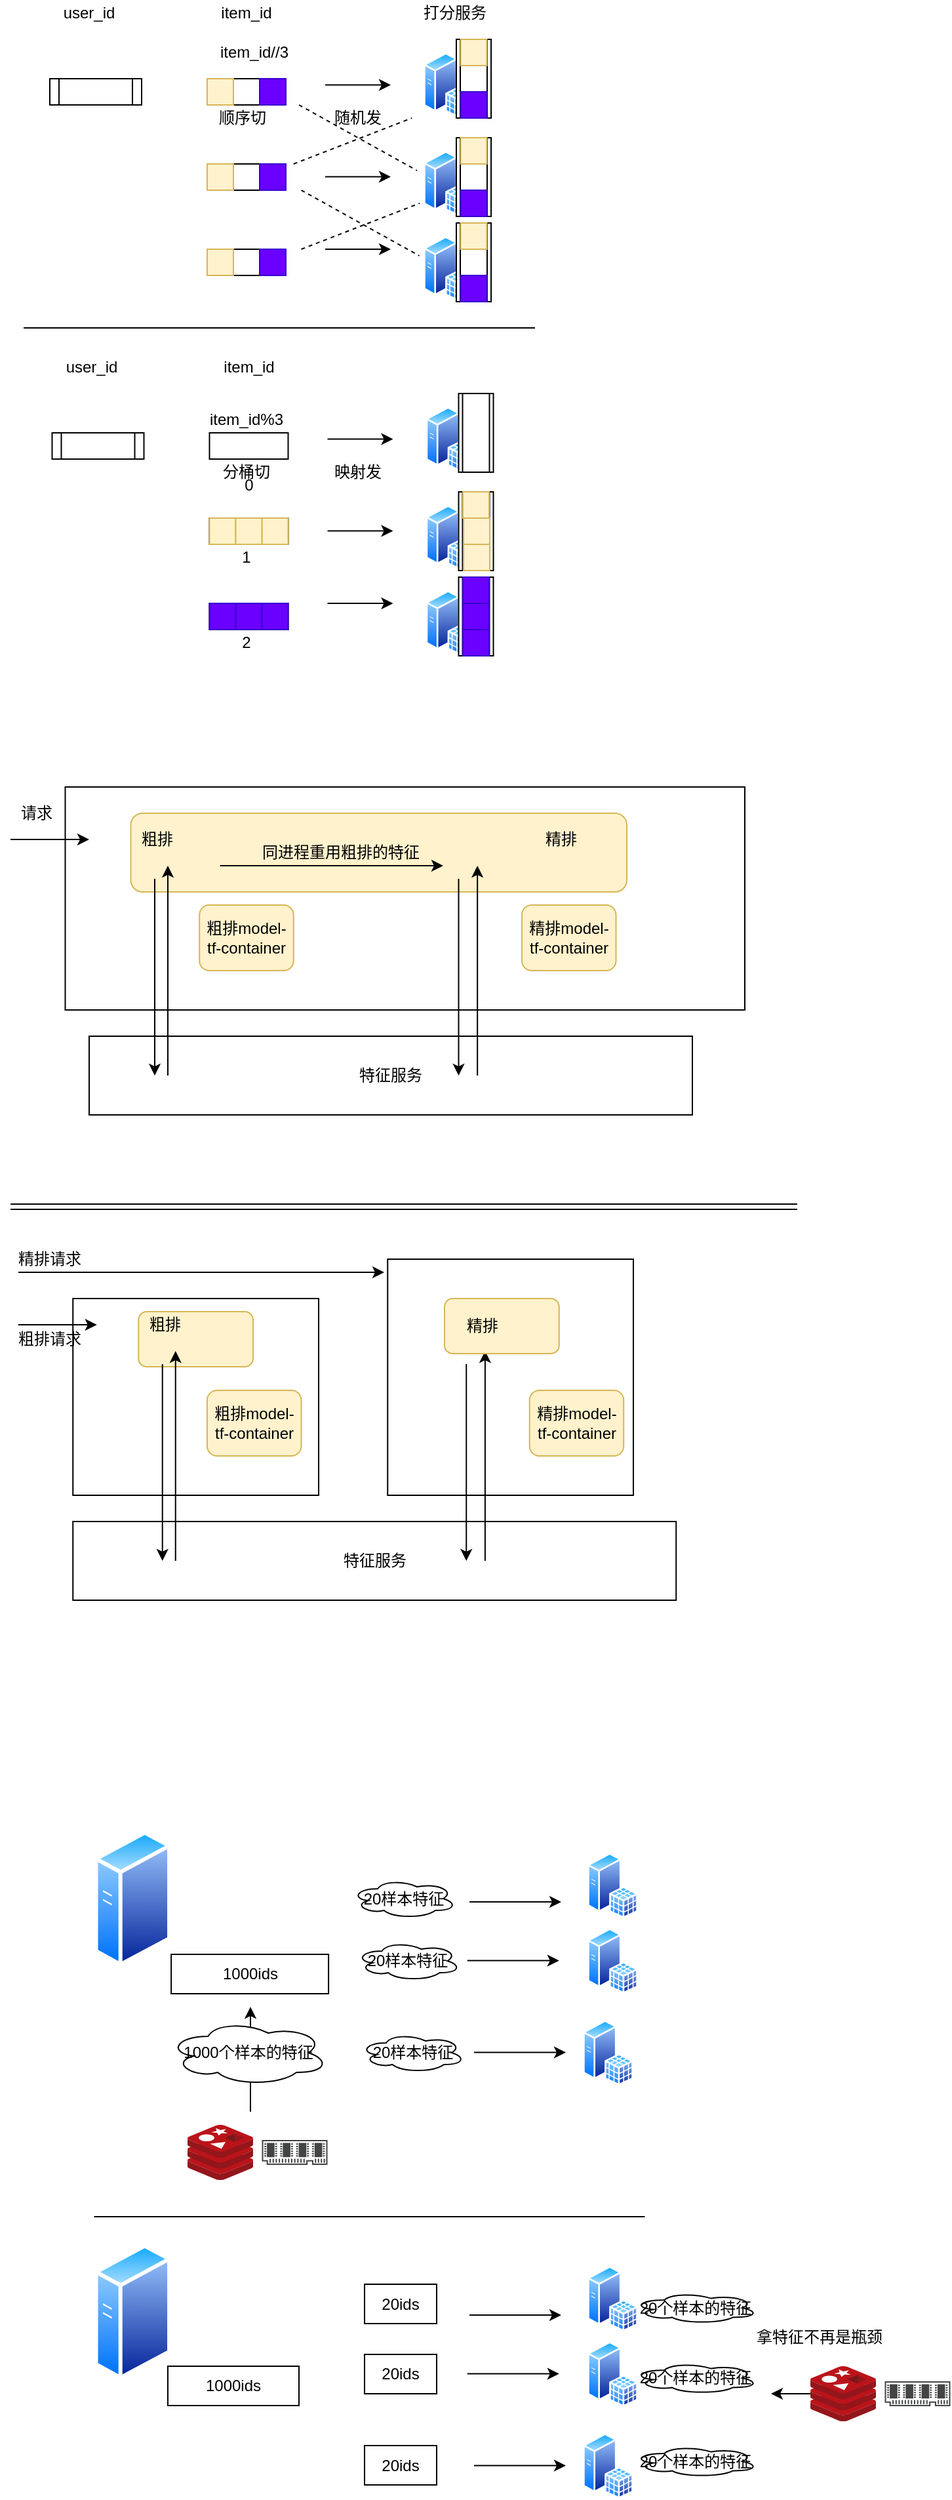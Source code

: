 <mxfile version="15.3.1" type="github">
  <diagram id="6I-_0hL8RAegdWVOUvlS" name="Page-1">
    <mxGraphModel dx="2015" dy="592" grid="1" gridSize="10" guides="1" tooltips="1" connect="1" arrows="1" fold="1" page="1" pageScale="1" pageWidth="827" pageHeight="1169" math="0" shadow="0">
      <root>
        <mxCell id="0" />
        <mxCell id="1" parent="0" />
        <mxCell id="5WsvQ7sy_qh80QngVMl6-118" value="" style="rounded=0;whiteSpace=wrap;html=1;" vertex="1" parent="1">
          <mxGeometry x="287.62" y="980" width="187.38" height="180" as="geometry" />
        </mxCell>
        <mxCell id="5WsvQ7sy_qh80QngVMl6-1" value="" style="endArrow=none;html=1;" edge="1" parent="1">
          <mxGeometry width="50" height="50" relative="1" as="geometry">
            <mxPoint x="10" y="270" as="sourcePoint" />
            <mxPoint x="400" y="270" as="targetPoint" />
          </mxGeometry>
        </mxCell>
        <mxCell id="5WsvQ7sy_qh80QngVMl6-2" value="" style="rounded=0;whiteSpace=wrap;html=1;" vertex="1" parent="1">
          <mxGeometry x="150" y="80" width="60" height="20" as="geometry" />
        </mxCell>
        <mxCell id="5WsvQ7sy_qh80QngVMl6-3" value="" style="rounded=0;whiteSpace=wrap;html=1;" vertex="1" parent="1">
          <mxGeometry x="150" y="145" width="60" height="20" as="geometry" />
        </mxCell>
        <mxCell id="5WsvQ7sy_qh80QngVMl6-4" value="" style="rounded=0;whiteSpace=wrap;html=1;" vertex="1" parent="1">
          <mxGeometry x="150" y="210" width="60" height="20" as="geometry" />
        </mxCell>
        <mxCell id="5WsvQ7sy_qh80QngVMl6-9" value="item_id" style="text;html=1;strokeColor=none;fillColor=none;align=center;verticalAlign=middle;whiteSpace=wrap;rounded=0;" vertex="1" parent="1">
          <mxGeometry x="160" y="20" width="40" height="20" as="geometry" />
        </mxCell>
        <mxCell id="5WsvQ7sy_qh80QngVMl6-10" value="user_id" style="text;html=1;strokeColor=none;fillColor=none;align=center;verticalAlign=middle;whiteSpace=wrap;rounded=0;" vertex="1" parent="1">
          <mxGeometry x="40" y="20" width="40" height="20" as="geometry" />
        </mxCell>
        <mxCell id="5WsvQ7sy_qh80QngVMl6-11" value="" style="shape=process;whiteSpace=wrap;html=1;backgroundOutline=1;" vertex="1" parent="1">
          <mxGeometry x="30" y="80" width="70" height="20" as="geometry" />
        </mxCell>
        <mxCell id="5WsvQ7sy_qh80QngVMl6-13" value="" style="rounded=0;whiteSpace=wrap;html=1;fillColor=#fff2cc;strokeColor=#d6b656;" vertex="1" parent="1">
          <mxGeometry x="150" y="80" width="20" height="20" as="geometry" />
        </mxCell>
        <mxCell id="5WsvQ7sy_qh80QngVMl6-14" value="" style="rounded=0;whiteSpace=wrap;html=1;fillColor=#fff2cc;strokeColor=#d6b656;" vertex="1" parent="1">
          <mxGeometry x="150" y="145" width="20" height="20" as="geometry" />
        </mxCell>
        <mxCell id="5WsvQ7sy_qh80QngVMl6-15" value="" style="rounded=0;whiteSpace=wrap;html=1;fillColor=#fff2cc;strokeColor=#d6b656;" vertex="1" parent="1">
          <mxGeometry x="150" y="210" width="20" height="20" as="geometry" />
        </mxCell>
        <mxCell id="5WsvQ7sy_qh80QngVMl6-23" value="" style="rounded=0;whiteSpace=wrap;html=1;fillColor=#6a00ff;strokeColor=#3700CC;fontColor=#ffffff;" vertex="1" parent="1">
          <mxGeometry x="190" y="210" width="20" height="20" as="geometry" />
        </mxCell>
        <mxCell id="5WsvQ7sy_qh80QngVMl6-24" value="" style="rounded=0;whiteSpace=wrap;html=1;fillColor=#6a00ff;strokeColor=#3700CC;fontColor=#ffffff;" vertex="1" parent="1">
          <mxGeometry x="190" y="145" width="20" height="20" as="geometry" />
        </mxCell>
        <mxCell id="5WsvQ7sy_qh80QngVMl6-25" value="" style="rounded=0;whiteSpace=wrap;html=1;fillColor=#6a00ff;strokeColor=#3700CC;fontColor=#ffffff;" vertex="1" parent="1">
          <mxGeometry x="190" y="80" width="20" height="20" as="geometry" />
        </mxCell>
        <mxCell id="5WsvQ7sy_qh80QngVMl6-27" value="" style="aspect=fixed;perimeter=ellipsePerimeter;html=1;align=center;shadow=0;dashed=0;spacingTop=3;image;image=img/lib/active_directory/sql_server.svg;" vertex="1" parent="1">
          <mxGeometry x="315" y="60" width="38.5" height="50" as="geometry" />
        </mxCell>
        <mxCell id="5WsvQ7sy_qh80QngVMl6-31" value="" style="shape=process;whiteSpace=wrap;html=1;backgroundOutline=1;" vertex="1" parent="1">
          <mxGeometry x="340" y="50" width="26.5" height="60" as="geometry" />
        </mxCell>
        <mxCell id="5WsvQ7sy_qh80QngVMl6-34" value="" style="rounded=0;whiteSpace=wrap;html=1;fillColor=#fff2cc;strokeColor=#d6b656;" vertex="1" parent="1">
          <mxGeometry x="343.25" y="50" width="20" height="20" as="geometry" />
        </mxCell>
        <mxCell id="5WsvQ7sy_qh80QngVMl6-37" value="" style="rounded=0;whiteSpace=wrap;html=1;fillColor=#6a00ff;strokeColor=#3700CC;fontColor=#ffffff;" vertex="1" parent="1">
          <mxGeometry x="343.25" y="90" width="20" height="20" as="geometry" />
        </mxCell>
        <mxCell id="5WsvQ7sy_qh80QngVMl6-38" value="" style="aspect=fixed;perimeter=ellipsePerimeter;html=1;align=center;shadow=0;dashed=0;spacingTop=3;image;image=img/lib/active_directory/sql_server.svg;" vertex="1" parent="1">
          <mxGeometry x="315" y="135" width="38.5" height="50" as="geometry" />
        </mxCell>
        <mxCell id="5WsvQ7sy_qh80QngVMl6-39" value="" style="shape=process;whiteSpace=wrap;html=1;backgroundOutline=1;" vertex="1" parent="1">
          <mxGeometry x="340" y="125" width="26.5" height="60" as="geometry" />
        </mxCell>
        <mxCell id="5WsvQ7sy_qh80QngVMl6-40" value="" style="rounded=0;whiteSpace=wrap;html=1;fillColor=#fff2cc;strokeColor=#d6b656;" vertex="1" parent="1">
          <mxGeometry x="343.25" y="125" width="20" height="20" as="geometry" />
        </mxCell>
        <mxCell id="5WsvQ7sy_qh80QngVMl6-41" value="" style="rounded=0;whiteSpace=wrap;html=1;fillColor=#6a00ff;strokeColor=#3700CC;fontColor=#ffffff;" vertex="1" parent="1">
          <mxGeometry x="343.25" y="165" width="20" height="20" as="geometry" />
        </mxCell>
        <mxCell id="5WsvQ7sy_qh80QngVMl6-42" value="" style="aspect=fixed;perimeter=ellipsePerimeter;html=1;align=center;shadow=0;dashed=0;spacingTop=3;image;image=img/lib/active_directory/sql_server.svg;" vertex="1" parent="1">
          <mxGeometry x="315" y="200" width="38.5" height="50" as="geometry" />
        </mxCell>
        <mxCell id="5WsvQ7sy_qh80QngVMl6-43" value="" style="shape=process;whiteSpace=wrap;html=1;backgroundOutline=1;" vertex="1" parent="1">
          <mxGeometry x="340" y="190" width="26.5" height="60" as="geometry" />
        </mxCell>
        <mxCell id="5WsvQ7sy_qh80QngVMl6-44" value="" style="rounded=0;whiteSpace=wrap;html=1;fillColor=#fff2cc;strokeColor=#d6b656;" vertex="1" parent="1">
          <mxGeometry x="343.25" y="190" width="20" height="20" as="geometry" />
        </mxCell>
        <mxCell id="5WsvQ7sy_qh80QngVMl6-45" value="" style="rounded=0;whiteSpace=wrap;html=1;fillColor=#6a00ff;strokeColor=#3700CC;fontColor=#ffffff;" vertex="1" parent="1">
          <mxGeometry x="343.25" y="230" width="20" height="20" as="geometry" />
        </mxCell>
        <mxCell id="5WsvQ7sy_qh80QngVMl6-46" value="item_id//3" style="text;html=1;strokeColor=none;fillColor=none;align=center;verticalAlign=middle;whiteSpace=wrap;rounded=0;" vertex="1" parent="1">
          <mxGeometry x="165.86" y="50" width="40" height="20" as="geometry" />
        </mxCell>
        <mxCell id="5WsvQ7sy_qh80QngVMl6-49" value="" style="endArrow=classic;html=1;" edge="1" parent="1">
          <mxGeometry width="50" height="50" relative="1" as="geometry">
            <mxPoint x="240" y="84.8" as="sourcePoint" />
            <mxPoint x="290" y="84.8" as="targetPoint" />
          </mxGeometry>
        </mxCell>
        <mxCell id="5WsvQ7sy_qh80QngVMl6-51" value="" style="endArrow=classic;html=1;" edge="1" parent="1">
          <mxGeometry width="50" height="50" relative="1" as="geometry">
            <mxPoint x="240" y="154.8" as="sourcePoint" />
            <mxPoint x="290" y="154.8" as="targetPoint" />
          </mxGeometry>
        </mxCell>
        <mxCell id="5WsvQ7sy_qh80QngVMl6-52" value="" style="endArrow=classic;html=1;" edge="1" parent="1">
          <mxGeometry width="50" height="50" relative="1" as="geometry">
            <mxPoint x="240" y="210" as="sourcePoint" />
            <mxPoint x="290" y="210" as="targetPoint" />
          </mxGeometry>
        </mxCell>
        <mxCell id="5WsvQ7sy_qh80QngVMl6-53" value="" style="rounded=0;whiteSpace=wrap;html=1;" vertex="1" parent="1">
          <mxGeometry x="151.75" y="350" width="60" height="20" as="geometry" />
        </mxCell>
        <mxCell id="5WsvQ7sy_qh80QngVMl6-54" value="" style="rounded=0;whiteSpace=wrap;html=1;" vertex="1" parent="1">
          <mxGeometry x="151.75" y="415" width="60" height="20" as="geometry" />
        </mxCell>
        <mxCell id="5WsvQ7sy_qh80QngVMl6-55" value="" style="rounded=0;whiteSpace=wrap;html=1;" vertex="1" parent="1">
          <mxGeometry x="151.75" y="480" width="60" height="20" as="geometry" />
        </mxCell>
        <mxCell id="5WsvQ7sy_qh80QngVMl6-56" value="item_id" style="text;html=1;strokeColor=none;fillColor=none;align=center;verticalAlign=middle;whiteSpace=wrap;rounded=0;" vertex="1" parent="1">
          <mxGeometry x="161.75" y="290" width="40" height="20" as="geometry" />
        </mxCell>
        <mxCell id="5WsvQ7sy_qh80QngVMl6-57" value="user_id" style="text;html=1;strokeColor=none;fillColor=none;align=center;verticalAlign=middle;whiteSpace=wrap;rounded=0;" vertex="1" parent="1">
          <mxGeometry x="41.75" y="290" width="40" height="20" as="geometry" />
        </mxCell>
        <mxCell id="5WsvQ7sy_qh80QngVMl6-58" value="" style="shape=process;whiteSpace=wrap;html=1;backgroundOutline=1;" vertex="1" parent="1">
          <mxGeometry x="31.75" y="350" width="70" height="20" as="geometry" />
        </mxCell>
        <mxCell id="5WsvQ7sy_qh80QngVMl6-59" value="" style="rounded=0;whiteSpace=wrap;html=1;fillColor=#fff2cc;strokeColor=#d6b656;" vertex="1" parent="1">
          <mxGeometry x="191.75" y="415" width="20" height="20" as="geometry" />
        </mxCell>
        <mxCell id="5WsvQ7sy_qh80QngVMl6-60" value="" style="rounded=0;whiteSpace=wrap;html=1;fillColor=#fff2cc;strokeColor=#d6b656;" vertex="1" parent="1">
          <mxGeometry x="151.75" y="415" width="20" height="20" as="geometry" />
        </mxCell>
        <mxCell id="5WsvQ7sy_qh80QngVMl6-61" value="" style="rounded=0;whiteSpace=wrap;html=1;fillColor=#fff2cc;strokeColor=#d6b656;" vertex="1" parent="1">
          <mxGeometry x="171.75" y="415" width="20" height="20" as="geometry" />
        </mxCell>
        <mxCell id="5WsvQ7sy_qh80QngVMl6-62" value="" style="rounded=0;whiteSpace=wrap;html=1;fillColor=#6a00ff;strokeColor=#3700CC;fontColor=#ffffff;" vertex="1" parent="1">
          <mxGeometry x="191.75" y="480" width="20" height="20" as="geometry" />
        </mxCell>
        <mxCell id="5WsvQ7sy_qh80QngVMl6-63" value="" style="rounded=0;whiteSpace=wrap;html=1;fillColor=#6a00ff;strokeColor=#3700CC;fontColor=#ffffff;" vertex="1" parent="1">
          <mxGeometry x="171.75" y="480" width="20" height="20" as="geometry" />
        </mxCell>
        <mxCell id="5WsvQ7sy_qh80QngVMl6-64" value="" style="rounded=0;whiteSpace=wrap;html=1;fillColor=#6a00ff;strokeColor=#3700CC;fontColor=#ffffff;" vertex="1" parent="1">
          <mxGeometry x="151.75" y="480" width="20" height="20" as="geometry" />
        </mxCell>
        <mxCell id="5WsvQ7sy_qh80QngVMl6-65" value="" style="aspect=fixed;perimeter=ellipsePerimeter;html=1;align=center;shadow=0;dashed=0;spacingTop=3;image;image=img/lib/active_directory/sql_server.svg;" vertex="1" parent="1">
          <mxGeometry x="316.75" y="330" width="38.5" height="50" as="geometry" />
        </mxCell>
        <mxCell id="5WsvQ7sy_qh80QngVMl6-66" value="" style="shape=process;whiteSpace=wrap;html=1;backgroundOutline=1;" vertex="1" parent="1">
          <mxGeometry x="341.75" y="320" width="26.5" height="60" as="geometry" />
        </mxCell>
        <mxCell id="5WsvQ7sy_qh80QngVMl6-67" value="" style="rounded=0;whiteSpace=wrap;html=1;fillColor=#fff2cc;strokeColor=#d6b656;" vertex="1" parent="1">
          <mxGeometry x="346.5" y="415" width="20" height="20" as="geometry" />
        </mxCell>
        <mxCell id="5WsvQ7sy_qh80QngVMl6-69" value="" style="aspect=fixed;perimeter=ellipsePerimeter;html=1;align=center;shadow=0;dashed=0;spacingTop=3;image;image=img/lib/active_directory/sql_server.svg;" vertex="1" parent="1">
          <mxGeometry x="316.75" y="405" width="38.5" height="50" as="geometry" />
        </mxCell>
        <mxCell id="5WsvQ7sy_qh80QngVMl6-70" value="" style="shape=process;whiteSpace=wrap;html=1;backgroundOutline=1;" vertex="1" parent="1">
          <mxGeometry x="341.75" y="395" width="26.5" height="60" as="geometry" />
        </mxCell>
        <mxCell id="5WsvQ7sy_qh80QngVMl6-71" value="" style="rounded=0;whiteSpace=wrap;html=1;fillColor=#fff2cc;strokeColor=#d6b656;" vertex="1" parent="1">
          <mxGeometry x="345" y="395" width="20" height="20" as="geometry" />
        </mxCell>
        <mxCell id="5WsvQ7sy_qh80QngVMl6-73" value="" style="aspect=fixed;perimeter=ellipsePerimeter;html=1;align=center;shadow=0;dashed=0;spacingTop=3;image;image=img/lib/active_directory/sql_server.svg;" vertex="1" parent="1">
          <mxGeometry x="316.75" y="470" width="38.5" height="50" as="geometry" />
        </mxCell>
        <mxCell id="5WsvQ7sy_qh80QngVMl6-74" value="" style="shape=process;whiteSpace=wrap;html=1;backgroundOutline=1;" vertex="1" parent="1">
          <mxGeometry x="341.75" y="460" width="26.5" height="60" as="geometry" />
        </mxCell>
        <mxCell id="5WsvQ7sy_qh80QngVMl6-75" value="" style="rounded=0;whiteSpace=wrap;html=1;fillColor=#fff2cc;strokeColor=#d6b656;" vertex="1" parent="1">
          <mxGeometry x="345.5" y="415" width="20" height="20" as="geometry" />
        </mxCell>
        <mxCell id="5WsvQ7sy_qh80QngVMl6-76" value="" style="rounded=0;whiteSpace=wrap;html=1;fillColor=#6a00ff;strokeColor=#3700CC;fontColor=#ffffff;" vertex="1" parent="1">
          <mxGeometry x="345" y="500" width="20" height="20" as="geometry" />
        </mxCell>
        <mxCell id="5WsvQ7sy_qh80QngVMl6-77" value="item_id%3" style="text;html=1;strokeColor=none;fillColor=none;align=center;verticalAlign=middle;whiteSpace=wrap;rounded=0;" vertex="1" parent="1">
          <mxGeometry x="160" y="330" width="40" height="20" as="geometry" />
        </mxCell>
        <mxCell id="5WsvQ7sy_qh80QngVMl6-78" value="" style="endArrow=classic;html=1;" edge="1" parent="1">
          <mxGeometry width="50" height="50" relative="1" as="geometry">
            <mxPoint x="241.75" y="354.8" as="sourcePoint" />
            <mxPoint x="291.75" y="354.8" as="targetPoint" />
          </mxGeometry>
        </mxCell>
        <mxCell id="5WsvQ7sy_qh80QngVMl6-79" value="" style="endArrow=classic;html=1;" edge="1" parent="1">
          <mxGeometry width="50" height="50" relative="1" as="geometry">
            <mxPoint x="241.75" y="424.8" as="sourcePoint" />
            <mxPoint x="291.75" y="424.8" as="targetPoint" />
          </mxGeometry>
        </mxCell>
        <mxCell id="5WsvQ7sy_qh80QngVMl6-80" value="" style="endArrow=classic;html=1;" edge="1" parent="1">
          <mxGeometry width="50" height="50" relative="1" as="geometry">
            <mxPoint x="241.75" y="480" as="sourcePoint" />
            <mxPoint x="291.75" y="480" as="targetPoint" />
          </mxGeometry>
        </mxCell>
        <mxCell id="5WsvQ7sy_qh80QngVMl6-72" value="" style="rounded=0;whiteSpace=wrap;html=1;fillColor=#6a00ff;strokeColor=#3700CC;fontColor=#ffffff;" vertex="1" parent="1">
          <mxGeometry x="345" y="460" width="20" height="20" as="geometry" />
        </mxCell>
        <mxCell id="5WsvQ7sy_qh80QngVMl6-68" value="" style="rounded=0;whiteSpace=wrap;html=1;fillColor=#6a00ff;strokeColor=#3700CC;fontColor=#ffffff;" vertex="1" parent="1">
          <mxGeometry x="345" y="480" width="20" height="20" as="geometry" />
        </mxCell>
        <mxCell id="5WsvQ7sy_qh80QngVMl6-81" value="" style="rounded=0;whiteSpace=wrap;html=1;fillColor=#fff2cc;strokeColor=#d6b656;" vertex="1" parent="1">
          <mxGeometry x="345.5" y="435" width="20" height="20" as="geometry" />
        </mxCell>
        <mxCell id="5WsvQ7sy_qh80QngVMl6-82" value="0" style="text;html=1;strokeColor=none;fillColor=none;align=center;verticalAlign=middle;whiteSpace=wrap;rounded=0;" vertex="1" parent="1">
          <mxGeometry x="161.75" y="380" width="40" height="20" as="geometry" />
        </mxCell>
        <mxCell id="5WsvQ7sy_qh80QngVMl6-83" value="1" style="text;html=1;strokeColor=none;fillColor=none;align=center;verticalAlign=middle;whiteSpace=wrap;rounded=0;" vertex="1" parent="1">
          <mxGeometry x="160" y="435" width="40" height="20" as="geometry" />
        </mxCell>
        <mxCell id="5WsvQ7sy_qh80QngVMl6-84" value="2" style="text;html=1;strokeColor=none;fillColor=none;align=center;verticalAlign=middle;whiteSpace=wrap;rounded=0;" vertex="1" parent="1">
          <mxGeometry x="160" y="500" width="40" height="20" as="geometry" />
        </mxCell>
        <mxCell id="5WsvQ7sy_qh80QngVMl6-85" value="顺序切" style="text;html=1;strokeColor=none;fillColor=none;align=center;verticalAlign=middle;whiteSpace=wrap;rounded=0;" vertex="1" parent="1">
          <mxGeometry x="151.75" y="100" width="50" height="20" as="geometry" />
        </mxCell>
        <mxCell id="5WsvQ7sy_qh80QngVMl6-86" value="" style="rounded=0;whiteSpace=wrap;html=1;" vertex="1" parent="1">
          <mxGeometry x="41.75" y="620" width="518.25" height="170" as="geometry" />
        </mxCell>
        <mxCell id="5WsvQ7sy_qh80QngVMl6-90" value="粗排model-tf-container" style="rounded=1;whiteSpace=wrap;html=1;fillColor=#fff2cc;strokeColor=#d6b656;" vertex="1" parent="1">
          <mxGeometry x="144.12" y="710" width="71.75" height="50" as="geometry" />
        </mxCell>
        <mxCell id="5WsvQ7sy_qh80QngVMl6-92" value="" style="rounded=1;whiteSpace=wrap;html=1;fillColor=#fff2cc;strokeColor=#d6b656;" vertex="1" parent="1">
          <mxGeometry x="91.75" y="640" width="378.25" height="60" as="geometry" />
        </mxCell>
        <mxCell id="5WsvQ7sy_qh80QngVMl6-91" value="精排model-tf-container" style="rounded=1;whiteSpace=wrap;html=1;fillColor=#fff2cc;strokeColor=#d6b656;" vertex="1" parent="1">
          <mxGeometry x="390" y="710" width="71.75" height="50" as="geometry" />
        </mxCell>
        <mxCell id="5WsvQ7sy_qh80QngVMl6-87" value="粗排" style="text;html=1;strokeColor=none;fillColor=none;align=center;verticalAlign=middle;whiteSpace=wrap;rounded=0;" vertex="1" parent="1">
          <mxGeometry x="91.75" y="650" width="40" height="20" as="geometry" />
        </mxCell>
        <mxCell id="5WsvQ7sy_qh80QngVMl6-88" value="精排" style="text;html=1;strokeColor=none;fillColor=none;align=center;verticalAlign=middle;whiteSpace=wrap;rounded=0;" vertex="1" parent="1">
          <mxGeometry x="400" y="650" width="40" height="20" as="geometry" />
        </mxCell>
        <mxCell id="5WsvQ7sy_qh80QngVMl6-93" value="特征服务" style="rounded=0;whiteSpace=wrap;html=1;" vertex="1" parent="1">
          <mxGeometry x="60" y="810" width="460" height="60" as="geometry" />
        </mxCell>
        <mxCell id="5WsvQ7sy_qh80QngVMl6-94" value="" style="endArrow=classic;html=1;" edge="1" parent="1">
          <mxGeometry width="50" height="50" relative="1" as="geometry">
            <mxPoint y="660" as="sourcePoint" />
            <mxPoint x="60" y="660" as="targetPoint" />
          </mxGeometry>
        </mxCell>
        <mxCell id="5WsvQ7sy_qh80QngVMl6-95" value="请求" style="text;html=1;strokeColor=none;fillColor=none;align=center;verticalAlign=middle;whiteSpace=wrap;rounded=0;" vertex="1" parent="1">
          <mxGeometry y="630" width="40" height="20" as="geometry" />
        </mxCell>
        <mxCell id="5WsvQ7sy_qh80QngVMl6-96" value="" style="endArrow=classic;html=1;" edge="1" parent="1">
          <mxGeometry width="50" height="50" relative="1" as="geometry">
            <mxPoint x="110" y="690" as="sourcePoint" />
            <mxPoint x="110" y="840" as="targetPoint" />
          </mxGeometry>
        </mxCell>
        <mxCell id="5WsvQ7sy_qh80QngVMl6-97" value="" style="endArrow=classic;html=1;" edge="1" parent="1">
          <mxGeometry width="50" height="50" relative="1" as="geometry">
            <mxPoint x="120" y="840" as="sourcePoint" />
            <mxPoint x="120" y="680" as="targetPoint" />
          </mxGeometry>
        </mxCell>
        <mxCell id="5WsvQ7sy_qh80QngVMl6-98" value="" style="endArrow=classic;html=1;" edge="1" parent="1">
          <mxGeometry width="50" height="50" relative="1" as="geometry">
            <mxPoint x="341.75" y="690" as="sourcePoint" />
            <mxPoint x="341.75" y="840" as="targetPoint" />
          </mxGeometry>
        </mxCell>
        <mxCell id="5WsvQ7sy_qh80QngVMl6-99" value="" style="endArrow=classic;html=1;" edge="1" parent="1">
          <mxGeometry width="50" height="50" relative="1" as="geometry">
            <mxPoint x="356.08" y="840" as="sourcePoint" />
            <mxPoint x="356.08" y="680" as="targetPoint" />
          </mxGeometry>
        </mxCell>
        <mxCell id="5WsvQ7sy_qh80QngVMl6-100" value="" style="endArrow=classic;html=1;exitX=0.18;exitY=0.667;exitDx=0;exitDy=0;exitPerimeter=0;" edge="1" parent="1" source="5WsvQ7sy_qh80QngVMl6-92">
          <mxGeometry width="50" height="50" relative="1" as="geometry">
            <mxPoint x="240" y="830" as="sourcePoint" />
            <mxPoint x="330" y="680" as="targetPoint" />
          </mxGeometry>
        </mxCell>
        <mxCell id="5WsvQ7sy_qh80QngVMl6-101" value="同进程重用粗排的特征" style="text;html=1;strokeColor=none;fillColor=none;align=center;verticalAlign=middle;whiteSpace=wrap;rounded=0;" vertex="1" parent="1">
          <mxGeometry x="190" y="660" width="124.13" height="20" as="geometry" />
        </mxCell>
        <mxCell id="5WsvQ7sy_qh80QngVMl6-102" value="" style="endArrow=none;html=1;shape=link;" edge="1" parent="1">
          <mxGeometry width="50" height="50" relative="1" as="geometry">
            <mxPoint y="940" as="sourcePoint" />
            <mxPoint x="600" y="940" as="targetPoint" />
          </mxGeometry>
        </mxCell>
        <mxCell id="5WsvQ7sy_qh80QngVMl6-103" value="" style="rounded=0;whiteSpace=wrap;html=1;" vertex="1" parent="1">
          <mxGeometry x="47.62" y="1010" width="187.38" height="150" as="geometry" />
        </mxCell>
        <mxCell id="5WsvQ7sy_qh80QngVMl6-104" value="粗排model-tf-container" style="rounded=1;whiteSpace=wrap;html=1;fillColor=#fff2cc;strokeColor=#d6b656;" vertex="1" parent="1">
          <mxGeometry x="149.99" y="1080" width="71.75" height="50" as="geometry" />
        </mxCell>
        <mxCell id="5WsvQ7sy_qh80QngVMl6-105" value="" style="rounded=1;whiteSpace=wrap;html=1;fillColor=#fff2cc;strokeColor=#d6b656;" vertex="1" parent="1">
          <mxGeometry x="97.62" y="1020" width="87.38" height="42" as="geometry" />
        </mxCell>
        <mxCell id="5WsvQ7sy_qh80QngVMl6-106" value="精排model-tf-container" style="rounded=1;whiteSpace=wrap;html=1;fillColor=#fff2cc;strokeColor=#d6b656;" vertex="1" parent="1">
          <mxGeometry x="395.87" y="1080" width="71.75" height="50" as="geometry" />
        </mxCell>
        <mxCell id="5WsvQ7sy_qh80QngVMl6-107" value="粗排" style="text;html=1;strokeColor=none;fillColor=none;align=center;verticalAlign=middle;whiteSpace=wrap;rounded=0;" vertex="1" parent="1">
          <mxGeometry x="97.62" y="1020" width="40" height="20" as="geometry" />
        </mxCell>
        <mxCell id="5WsvQ7sy_qh80QngVMl6-109" value="特征服务" style="rounded=0;whiteSpace=wrap;html=1;" vertex="1" parent="1">
          <mxGeometry x="47.62" y="1180" width="460" height="60" as="geometry" />
        </mxCell>
        <mxCell id="5WsvQ7sy_qh80QngVMl6-110" value="" style="endArrow=classic;html=1;" edge="1" parent="1">
          <mxGeometry width="50" height="50" relative="1" as="geometry">
            <mxPoint x="5.87" y="1030" as="sourcePoint" />
            <mxPoint x="65.87" y="1030" as="targetPoint" />
          </mxGeometry>
        </mxCell>
        <mxCell id="5WsvQ7sy_qh80QngVMl6-112" value="" style="endArrow=classic;html=1;" edge="1" parent="1">
          <mxGeometry width="50" height="50" relative="1" as="geometry">
            <mxPoint x="115.87" y="1060" as="sourcePoint" />
            <mxPoint x="115.87" y="1210" as="targetPoint" />
          </mxGeometry>
        </mxCell>
        <mxCell id="5WsvQ7sy_qh80QngVMl6-113" value="" style="endArrow=classic;html=1;" edge="1" parent="1">
          <mxGeometry width="50" height="50" relative="1" as="geometry">
            <mxPoint x="125.87" y="1210" as="sourcePoint" />
            <mxPoint x="125.87" y="1050" as="targetPoint" />
          </mxGeometry>
        </mxCell>
        <mxCell id="5WsvQ7sy_qh80QngVMl6-114" value="" style="endArrow=classic;html=1;" edge="1" parent="1">
          <mxGeometry width="50" height="50" relative="1" as="geometry">
            <mxPoint x="347.62" y="1060" as="sourcePoint" />
            <mxPoint x="347.62" y="1210" as="targetPoint" />
          </mxGeometry>
        </mxCell>
        <mxCell id="5WsvQ7sy_qh80QngVMl6-115" value="" style="endArrow=classic;html=1;" edge="1" parent="1">
          <mxGeometry width="50" height="50" relative="1" as="geometry">
            <mxPoint x="361.95" y="1210" as="sourcePoint" />
            <mxPoint x="361.95" y="1050" as="targetPoint" />
          </mxGeometry>
        </mxCell>
        <mxCell id="5WsvQ7sy_qh80QngVMl6-119" value="" style="rounded=1;whiteSpace=wrap;html=1;fillColor=#fff2cc;strokeColor=#d6b656;" vertex="1" parent="1">
          <mxGeometry x="331" y="1010" width="87.38" height="42" as="geometry" />
        </mxCell>
        <mxCell id="5WsvQ7sy_qh80QngVMl6-120" value="" style="endArrow=classic;html=1;" edge="1" parent="1">
          <mxGeometry width="50" height="50" relative="1" as="geometry">
            <mxPoint x="6" y="990" as="sourcePoint" />
            <mxPoint x="285" y="990" as="targetPoint" />
          </mxGeometry>
        </mxCell>
        <mxCell id="5WsvQ7sy_qh80QngVMl6-121" value="粗排请求" style="text;html=1;strokeColor=none;fillColor=none;align=center;verticalAlign=middle;whiteSpace=wrap;rounded=0;" vertex="1" parent="1">
          <mxGeometry x="5" y="1031" width="50" height="20" as="geometry" />
        </mxCell>
        <mxCell id="5WsvQ7sy_qh80QngVMl6-123" value="精排请求" style="text;html=1;strokeColor=none;fillColor=none;align=center;verticalAlign=middle;whiteSpace=wrap;rounded=0;" vertex="1" parent="1">
          <mxGeometry x="5" y="970" width="50" height="20" as="geometry" />
        </mxCell>
        <mxCell id="5WsvQ7sy_qh80QngVMl6-108" value="精排" style="text;html=1;strokeColor=none;fillColor=none;align=center;verticalAlign=middle;whiteSpace=wrap;rounded=0;" vertex="1" parent="1">
          <mxGeometry x="340" y="1021" width="40" height="20" as="geometry" />
        </mxCell>
        <mxCell id="5WsvQ7sy_qh80QngVMl6-126" value="打分服务" style="text;html=1;strokeColor=none;fillColor=none;align=center;verticalAlign=middle;whiteSpace=wrap;rounded=0;" vertex="1" parent="1">
          <mxGeometry x="306.5" y="20" width="63.5" height="20" as="geometry" />
        </mxCell>
        <mxCell id="5WsvQ7sy_qh80QngVMl6-129" value="" style="endArrow=none;dashed=1;html=1;" edge="1" parent="1">
          <mxGeometry width="50" height="50" relative="1" as="geometry">
            <mxPoint x="220" y="100" as="sourcePoint" />
            <mxPoint x="310" y="150" as="targetPoint" />
          </mxGeometry>
        </mxCell>
        <mxCell id="5WsvQ7sy_qh80QngVMl6-130" value="" style="endArrow=none;dashed=1;html=1;" edge="1" parent="1">
          <mxGeometry width="50" height="50" relative="1" as="geometry">
            <mxPoint x="221.74" y="165" as="sourcePoint" />
            <mxPoint x="311.74" y="215" as="targetPoint" />
          </mxGeometry>
        </mxCell>
        <mxCell id="5WsvQ7sy_qh80QngVMl6-131" value="" style="endArrow=none;dashed=1;html=1;" edge="1" parent="1">
          <mxGeometry width="50" height="50" relative="1" as="geometry">
            <mxPoint x="221.74" y="210" as="sourcePoint" />
            <mxPoint x="312" y="175" as="targetPoint" />
          </mxGeometry>
        </mxCell>
        <mxCell id="5WsvQ7sy_qh80QngVMl6-132" value="" style="endArrow=none;dashed=1;html=1;" edge="1" parent="1">
          <mxGeometry width="50" height="50" relative="1" as="geometry">
            <mxPoint x="215.87" y="145" as="sourcePoint" />
            <mxPoint x="306.13" y="110" as="targetPoint" />
          </mxGeometry>
        </mxCell>
        <mxCell id="5WsvQ7sy_qh80QngVMl6-133" value="随机发" style="text;html=1;strokeColor=none;fillColor=none;align=center;verticalAlign=middle;whiteSpace=wrap;rounded=0;" vertex="1" parent="1">
          <mxGeometry x="240" y="100" width="50" height="20" as="geometry" />
        </mxCell>
        <mxCell id="5WsvQ7sy_qh80QngVMl6-134" value="分桶切" style="text;html=1;strokeColor=none;fillColor=none;align=center;verticalAlign=middle;whiteSpace=wrap;rounded=0;" vertex="1" parent="1">
          <mxGeometry x="154.99" y="370" width="50" height="20" as="geometry" />
        </mxCell>
        <mxCell id="5WsvQ7sy_qh80QngVMl6-135" value="映射发" style="text;html=1;strokeColor=none;fillColor=none;align=center;verticalAlign=middle;whiteSpace=wrap;rounded=0;" vertex="1" parent="1">
          <mxGeometry x="240" y="370" width="50" height="20" as="geometry" />
        </mxCell>
        <mxCell id="5WsvQ7sy_qh80QngVMl6-137" value="" style="aspect=fixed;perimeter=ellipsePerimeter;html=1;align=center;shadow=0;dashed=0;spacingTop=3;image;image=img/lib/active_directory/generic_server.svg;" vertex="1" parent="1">
          <mxGeometry x="63.75" y="1415" width="58.8" height="105" as="geometry" />
        </mxCell>
        <mxCell id="5WsvQ7sy_qh80QngVMl6-138" value="1000ids" style="rounded=0;whiteSpace=wrap;html=1;" vertex="1" parent="1">
          <mxGeometry x="122.55" y="1510" width="120" height="30" as="geometry" />
        </mxCell>
        <mxCell id="5WsvQ7sy_qh80QngVMl6-139" value="" style="sketch=0;aspect=fixed;html=1;points=[];align=center;image;fontSize=12;image=img/lib/mscae/Cache_Redis_Product.svg;" vertex="1" parent="1">
          <mxGeometry x="135" y="1640" width="50" height="42" as="geometry" />
        </mxCell>
        <mxCell id="5WsvQ7sy_qh80QngVMl6-140" value="" style="endArrow=classic;html=1;" edge="1" parent="1">
          <mxGeometry width="50" height="50" relative="1" as="geometry">
            <mxPoint x="183" y="1630" as="sourcePoint" />
            <mxPoint x="183" y="1550" as="targetPoint" />
          </mxGeometry>
        </mxCell>
        <mxCell id="5WsvQ7sy_qh80QngVMl6-141" value="1000个样本的特征" style="ellipse;shape=cloud;whiteSpace=wrap;html=1;" vertex="1" parent="1">
          <mxGeometry x="120" y="1560" width="122.55" height="50" as="geometry" />
        </mxCell>
        <mxCell id="5WsvQ7sy_qh80QngVMl6-142" value="20样本特征" style="ellipse;shape=cloud;whiteSpace=wrap;html=1;" vertex="1" parent="1">
          <mxGeometry x="260" y="1452.5" width="80" height="30" as="geometry" />
        </mxCell>
        <mxCell id="5WsvQ7sy_qh80QngVMl6-146" value="" style="aspect=fixed;perimeter=ellipsePerimeter;html=1;align=center;shadow=0;dashed=0;spacingTop=3;image;image=img/lib/active_directory/sql_server.svg;" vertex="1" parent="1">
          <mxGeometry x="440" y="1432.5" width="38.5" height="50" as="geometry" />
        </mxCell>
        <mxCell id="5WsvQ7sy_qh80QngVMl6-147" value="" style="aspect=fixed;perimeter=ellipsePerimeter;html=1;align=center;shadow=0;dashed=0;spacingTop=3;image;image=img/lib/active_directory/sql_server.svg;" vertex="1" parent="1">
          <mxGeometry x="440" y="1490" width="38.5" height="50" as="geometry" />
        </mxCell>
        <mxCell id="5WsvQ7sy_qh80QngVMl6-148" value="" style="aspect=fixed;perimeter=ellipsePerimeter;html=1;align=center;shadow=0;dashed=0;spacingTop=3;image;image=img/lib/active_directory/sql_server.svg;" vertex="1" parent="1">
          <mxGeometry x="436.5" y="1560" width="38.5" height="50" as="geometry" />
        </mxCell>
        <mxCell id="5WsvQ7sy_qh80QngVMl6-149" value="20样本特征" style="ellipse;shape=cloud;whiteSpace=wrap;html=1;" vertex="1" parent="1">
          <mxGeometry x="263.25" y="1500" width="80" height="30" as="geometry" />
        </mxCell>
        <mxCell id="5WsvQ7sy_qh80QngVMl6-150" value="20样本特征" style="ellipse;shape=cloud;whiteSpace=wrap;html=1;" vertex="1" parent="1">
          <mxGeometry x="266.5" y="1570" width="80" height="30" as="geometry" />
        </mxCell>
        <mxCell id="5WsvQ7sy_qh80QngVMl6-152" value="" style="endArrow=classic;html=1;" edge="1" parent="1">
          <mxGeometry width="50" height="50" relative="1" as="geometry">
            <mxPoint x="350" y="1470" as="sourcePoint" />
            <mxPoint x="420" y="1470" as="targetPoint" />
          </mxGeometry>
        </mxCell>
        <mxCell id="5WsvQ7sy_qh80QngVMl6-153" value="" style="endArrow=classic;html=1;" edge="1" parent="1">
          <mxGeometry width="50" height="50" relative="1" as="geometry">
            <mxPoint x="348.38" y="1514.8" as="sourcePoint" />
            <mxPoint x="418.38" y="1514.8" as="targetPoint" />
          </mxGeometry>
        </mxCell>
        <mxCell id="5WsvQ7sy_qh80QngVMl6-156" value="" style="shape=image;html=1;verticalAlign=top;verticalLabelPosition=bottom;labelBackgroundColor=#ffffff;imageAspect=0;aspect=fixed;image=https://cdn3.iconfinder.com/data/icons/softicons/PNG/Tips.png" vertex="1" parent="1">
          <mxGeometry x="100" y="1583.13" width="37.62" height="37.62" as="geometry" />
        </mxCell>
        <mxCell id="5WsvQ7sy_qh80QngVMl6-157" value="" style="endArrow=classic;html=1;" edge="1" parent="1">
          <mxGeometry width="50" height="50" relative="1" as="geometry">
            <mxPoint x="353.5" y="1584.8" as="sourcePoint" />
            <mxPoint x="423.5" y="1584.8" as="targetPoint" />
          </mxGeometry>
        </mxCell>
        <mxCell id="5WsvQ7sy_qh80QngVMl6-158" value="" style="endArrow=none;html=1;" edge="1" parent="1">
          <mxGeometry width="50" height="50" relative="1" as="geometry">
            <mxPoint x="63.75" y="1710" as="sourcePoint" />
            <mxPoint x="483.75" y="1710" as="targetPoint" />
          </mxGeometry>
        </mxCell>
        <mxCell id="5WsvQ7sy_qh80QngVMl6-159" value="" style="sketch=0;pointerEvents=1;shadow=0;dashed=0;html=1;strokeColor=none;fillColor=#434445;aspect=fixed;labelPosition=center;verticalLabelPosition=bottom;verticalAlign=top;align=center;outlineConnect=0;shape=mxgraph.vvd.memory;" vertex="1" parent="1">
          <mxGeometry x="191.75" y="1651.5" width="50" height="19" as="geometry" />
        </mxCell>
        <mxCell id="5WsvQ7sy_qh80QngVMl6-160" value="" style="aspect=fixed;perimeter=ellipsePerimeter;html=1;align=center;shadow=0;dashed=0;spacingTop=3;image;image=img/lib/active_directory/generic_server.svg;" vertex="1" parent="1">
          <mxGeometry x="63.75" y="1730" width="58.8" height="105" as="geometry" />
        </mxCell>
        <mxCell id="5WsvQ7sy_qh80QngVMl6-161" value="1000ids" style="rounded=0;whiteSpace=wrap;html=1;" vertex="1" parent="1">
          <mxGeometry x="119.99" y="1824" width="100.01" height="30" as="geometry" />
        </mxCell>
        <mxCell id="5WsvQ7sy_qh80QngVMl6-162" value="" style="sketch=0;aspect=fixed;html=1;points=[];align=center;image;fontSize=12;image=img/lib/mscae/Cache_Redis_Product.svg;" vertex="1" parent="1">
          <mxGeometry x="610" y="1824" width="50" height="42" as="geometry" />
        </mxCell>
        <mxCell id="5WsvQ7sy_qh80QngVMl6-164" value="20个样本的特征" style="ellipse;shape=cloud;whiteSpace=wrap;html=1;" vertex="1" parent="1">
          <mxGeometry x="475" y="1767.5" width="95" height="24" as="geometry" />
        </mxCell>
        <mxCell id="5WsvQ7sy_qh80QngVMl6-166" value="" style="aspect=fixed;perimeter=ellipsePerimeter;html=1;align=center;shadow=0;dashed=0;spacingTop=3;image;image=img/lib/active_directory/sql_server.svg;" vertex="1" parent="1">
          <mxGeometry x="440" y="1747.5" width="38.5" height="50" as="geometry" />
        </mxCell>
        <mxCell id="5WsvQ7sy_qh80QngVMl6-167" value="" style="aspect=fixed;perimeter=ellipsePerimeter;html=1;align=center;shadow=0;dashed=0;spacingTop=3;image;image=img/lib/active_directory/sql_server.svg;" vertex="1" parent="1">
          <mxGeometry x="440" y="1805" width="38.5" height="50" as="geometry" />
        </mxCell>
        <mxCell id="5WsvQ7sy_qh80QngVMl6-168" value="" style="aspect=fixed;perimeter=ellipsePerimeter;html=1;align=center;shadow=0;dashed=0;spacingTop=3;image;image=img/lib/active_directory/sql_server.svg;" vertex="1" parent="1">
          <mxGeometry x="436.5" y="1875" width="38.5" height="50" as="geometry" />
        </mxCell>
        <mxCell id="5WsvQ7sy_qh80QngVMl6-171" value="" style="endArrow=classic;html=1;" edge="1" parent="1">
          <mxGeometry width="50" height="50" relative="1" as="geometry">
            <mxPoint x="350" y="1785" as="sourcePoint" />
            <mxPoint x="420" y="1785" as="targetPoint" />
          </mxGeometry>
        </mxCell>
        <mxCell id="5WsvQ7sy_qh80QngVMl6-172" value="" style="endArrow=classic;html=1;" edge="1" parent="1">
          <mxGeometry width="50" height="50" relative="1" as="geometry">
            <mxPoint x="348.38" y="1829.8" as="sourcePoint" />
            <mxPoint x="418.38" y="1829.8" as="targetPoint" />
          </mxGeometry>
        </mxCell>
        <mxCell id="5WsvQ7sy_qh80QngVMl6-174" value="" style="endArrow=classic;html=1;" edge="1" parent="1">
          <mxGeometry width="50" height="50" relative="1" as="geometry">
            <mxPoint x="353.5" y="1899.8" as="sourcePoint" />
            <mxPoint x="423.5" y="1899.8" as="targetPoint" />
          </mxGeometry>
        </mxCell>
        <mxCell id="5WsvQ7sy_qh80QngVMl6-175" value="" style="sketch=0;pointerEvents=1;shadow=0;dashed=0;html=1;strokeColor=none;fillColor=#434445;aspect=fixed;labelPosition=center;verticalLabelPosition=bottom;verticalAlign=top;align=center;outlineConnect=0;shape=mxgraph.vvd.memory;" vertex="1" parent="1">
          <mxGeometry x="666.75" y="1835.5" width="50" height="19" as="geometry" />
        </mxCell>
        <mxCell id="5WsvQ7sy_qh80QngVMl6-177" value="20ids" style="rounded=0;whiteSpace=wrap;html=1;" vertex="1" parent="1">
          <mxGeometry x="270" y="1761.5" width="54.99" height="30" as="geometry" />
        </mxCell>
        <mxCell id="5WsvQ7sy_qh80QngVMl6-178" value="20ids" style="rounded=0;whiteSpace=wrap;html=1;" vertex="1" parent="1">
          <mxGeometry x="270" y="1815" width="54.99" height="30" as="geometry" />
        </mxCell>
        <mxCell id="5WsvQ7sy_qh80QngVMl6-179" value="20ids" style="rounded=0;whiteSpace=wrap;html=1;" vertex="1" parent="1">
          <mxGeometry x="270" y="1884.5" width="54.99" height="30" as="geometry" />
        </mxCell>
        <mxCell id="5WsvQ7sy_qh80QngVMl6-180" value="20个样本的特征" style="ellipse;shape=cloud;whiteSpace=wrap;html=1;" vertex="1" parent="1">
          <mxGeometry x="475" y="1821" width="95" height="24" as="geometry" />
        </mxCell>
        <mxCell id="5WsvQ7sy_qh80QngVMl6-181" value="20个样本的特征" style="ellipse;shape=cloud;whiteSpace=wrap;html=1;" vertex="1" parent="1">
          <mxGeometry x="475" y="1884.5" width="95" height="24" as="geometry" />
        </mxCell>
        <mxCell id="5WsvQ7sy_qh80QngVMl6-182" value="" style="endArrow=classic;html=1;" edge="1" parent="1" source="5WsvQ7sy_qh80QngVMl6-162">
          <mxGeometry width="50" height="50" relative="1" as="geometry">
            <mxPoint x="260" y="1820" as="sourcePoint" />
            <mxPoint x="580" y="1845" as="targetPoint" />
          </mxGeometry>
        </mxCell>
        <mxCell id="5WsvQ7sy_qh80QngVMl6-183" value="拿特征不再是瓶颈" style="text;html=1;strokeColor=none;fillColor=none;align=center;verticalAlign=middle;whiteSpace=wrap;rounded=0;" vertex="1" parent="1">
          <mxGeometry x="566.75" y="1791.5" width="100" height="20" as="geometry" />
        </mxCell>
      </root>
    </mxGraphModel>
  </diagram>
</mxfile>
